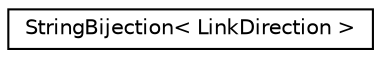 digraph "Graphical Class Hierarchy"
{
  edge [fontname="Helvetica",fontsize="10",labelfontname="Helvetica",labelfontsize="10"];
  node [fontname="Helvetica",fontsize="10",shape=record];
  rankdir="LR";
  Node0 [label="StringBijection\< LinkDirection \>",height=0.2,width=0.4,color="black", fillcolor="white", style="filled",URL="$d5/d41/class_string_bijection.html"];
}
